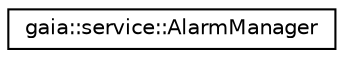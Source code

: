 digraph G
{
  edge [fontname="Helvetica",fontsize="10",labelfontname="Helvetica",labelfontsize="10"];
  node [fontname="Helvetica",fontsize="10",shape=record];
  rankdir=LR;
  Node1 [label="gaia::service::AlarmManager",height=0.2,width=0.4,color="black", fillcolor="white", style="filled",URL="$d8/dde/classgaia_1_1service_1_1_alarm_manager.html",tooltip="This class provide methods for Alarm handle."];
}
